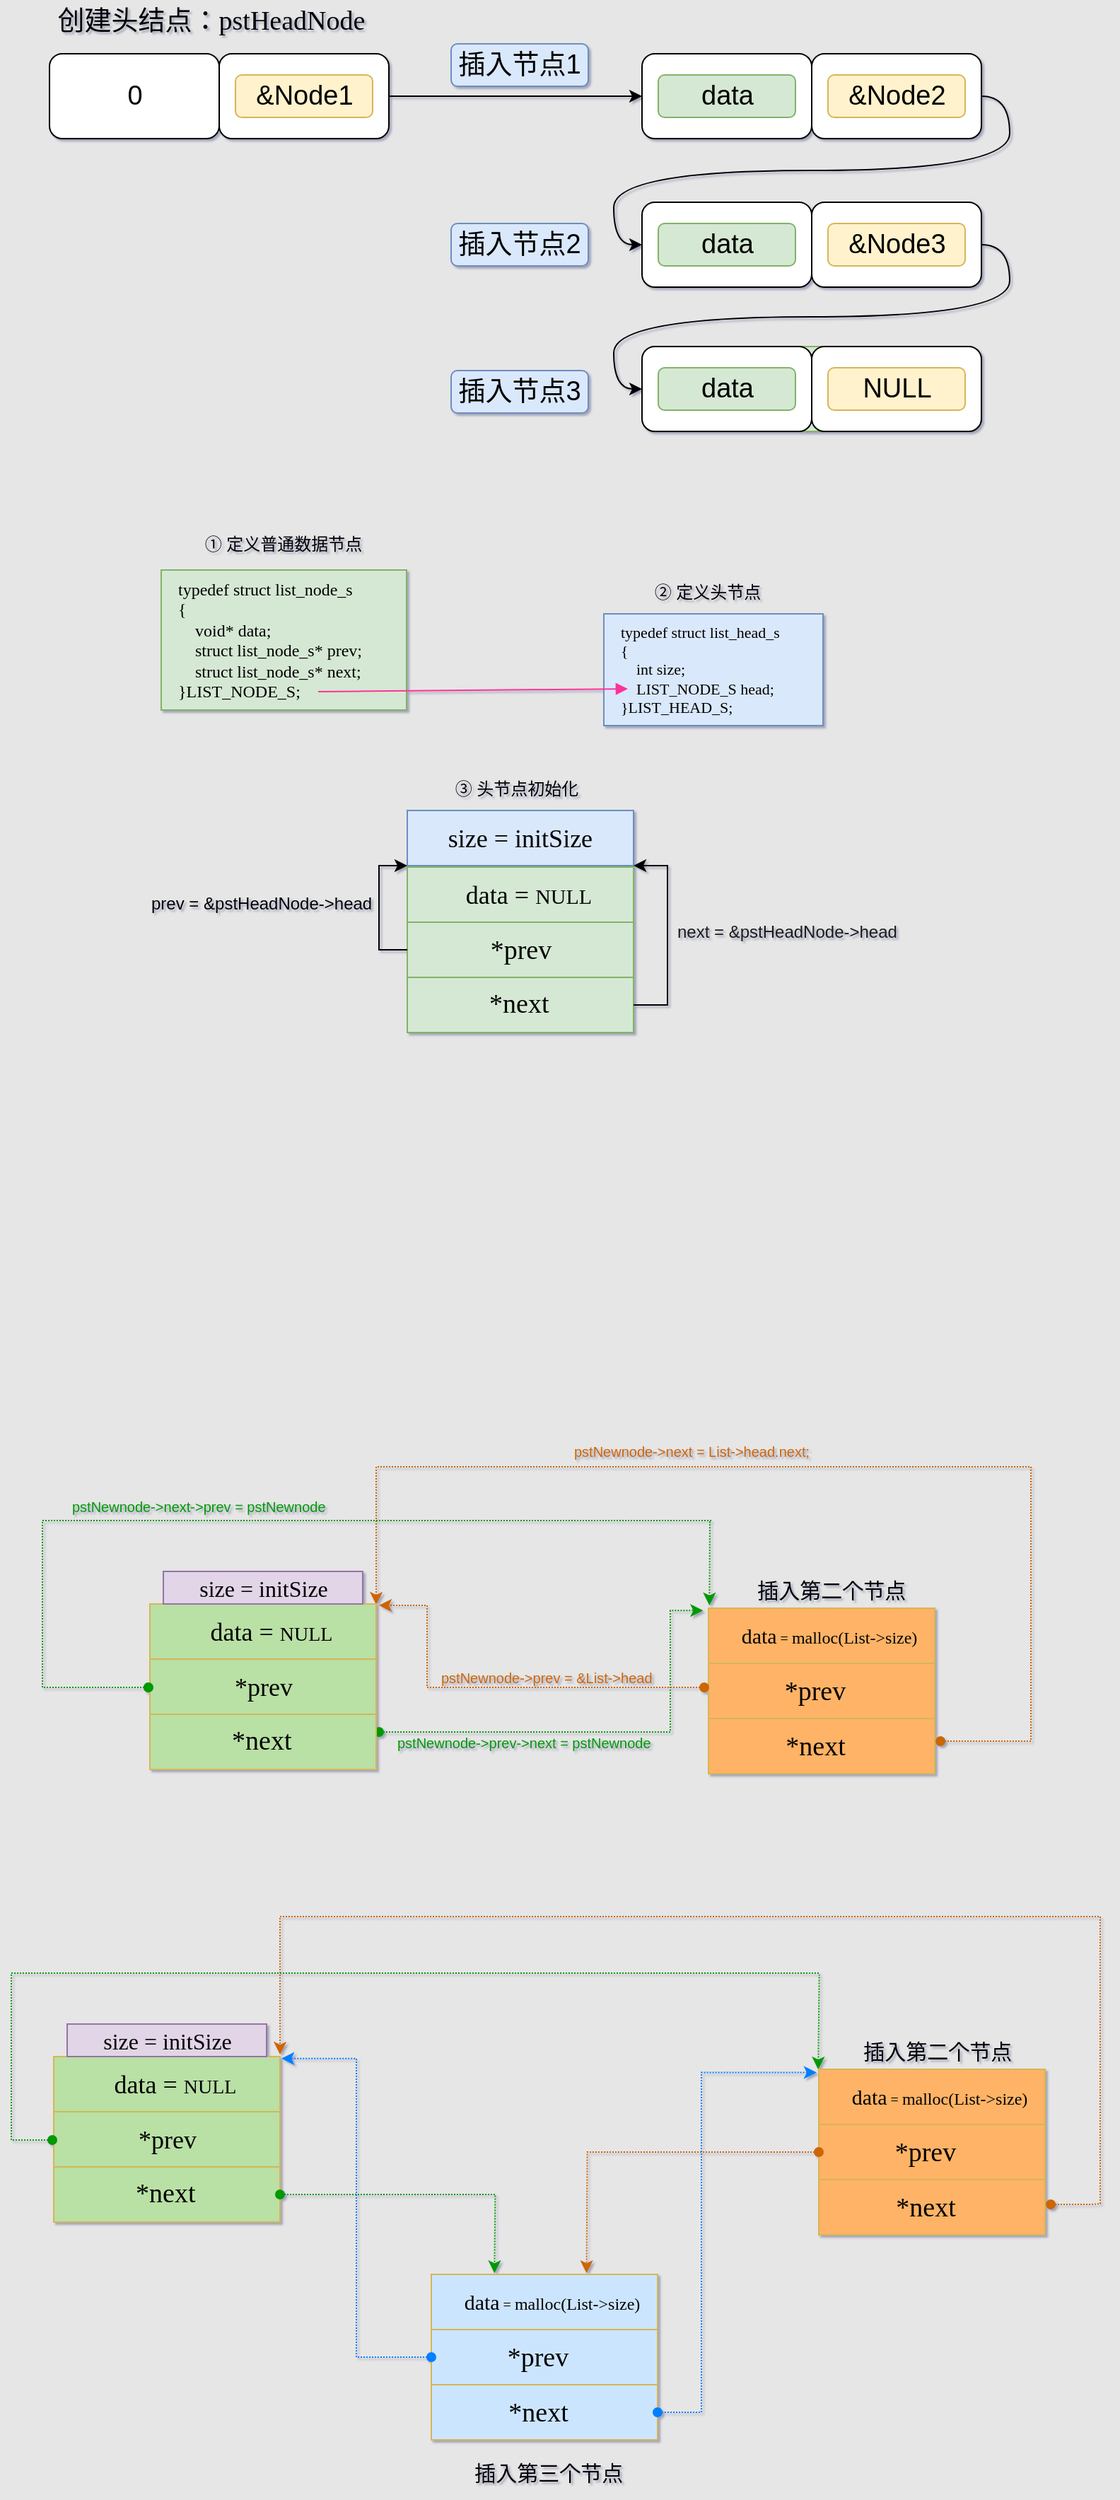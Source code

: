 <mxfile version="24.7.5">
  <diagram name="第 1 页" id="uwSZPSODKagioORC5G32">
    <mxGraphModel dx="724" dy="438" grid="0" gridSize="1" guides="1" tooltips="1" connect="1" arrows="1" fold="1" page="1" pageScale="1" pageWidth="827" pageHeight="1169" background="#E6E6E6" math="0" shadow="1">
      <root>
        <mxCell id="0" />
        <mxCell id="1" parent="0" />
        <mxCell id="zVIFHAsm6ngh8LSCfqM9-16" value="" style="group;rounded=1;" parent="1" vertex="1" connectable="0">
          <mxGeometry x="15" y="217" width="295" height="98" as="geometry" />
        </mxCell>
        <mxCell id="zVIFHAsm6ngh8LSCfqM9-7" value="" style="group;rounded=1;" parent="zVIFHAsm6ngh8LSCfqM9-16" vertex="1" connectable="0">
          <mxGeometry x="33" y="38" width="240" height="60" as="geometry" />
        </mxCell>
        <mxCell id="zVIFHAsm6ngh8LSCfqM9-5" value="" style="rounded=1;whiteSpace=wrap;html=1;" parent="zVIFHAsm6ngh8LSCfqM9-7" vertex="1">
          <mxGeometry width="120" height="60" as="geometry" />
        </mxCell>
        <mxCell id="zVIFHAsm6ngh8LSCfqM9-6" value="" style="rounded=1;whiteSpace=wrap;html=1;" parent="zVIFHAsm6ngh8LSCfqM9-7" vertex="1">
          <mxGeometry x="120" width="120" height="60" as="geometry" />
        </mxCell>
        <mxCell id="zVIFHAsm6ngh8LSCfqM9-4" value="&lt;font style=&quot;font-size: 19px;&quot;&gt;0&lt;/font&gt;" style="text;html=1;align=center;verticalAlign=middle;whiteSpace=wrap;rounded=1;" parent="zVIFHAsm6ngh8LSCfqM9-7" vertex="1">
          <mxGeometry x="11.5" y="15" width="97" height="30" as="geometry" />
        </mxCell>
        <mxCell id="zVIFHAsm6ngh8LSCfqM9-8" value="&lt;span style=&quot;font-size: 19px;&quot;&gt;&amp;amp;Node1&lt;/span&gt;" style="text;html=1;align=center;verticalAlign=middle;whiteSpace=wrap;rounded=1;fillColor=#fff2cc;strokeColor=#d6b656;" parent="zVIFHAsm6ngh8LSCfqM9-7" vertex="1">
          <mxGeometry x="131.5" y="15" width="97" height="30" as="geometry" />
        </mxCell>
        <mxCell id="zVIFHAsm6ngh8LSCfqM9-15" value="&lt;span style=&quot;font-size: 19px;&quot;&gt;&lt;font face=&quot;Times New Roman&quot;&gt;创建头结点：pstHeadNode&lt;/font&gt;&lt;/span&gt;" style="text;html=1;align=center;verticalAlign=middle;whiteSpace=wrap;rounded=1;" parent="zVIFHAsm6ngh8LSCfqM9-16" vertex="1">
          <mxGeometry width="295" height="30" as="geometry" />
        </mxCell>
        <mxCell id="zVIFHAsm6ngh8LSCfqM9-17" value="" style="group;rounded=1;" parent="1" vertex="1" connectable="0">
          <mxGeometry x="467" y="255" width="240" height="60" as="geometry" />
        </mxCell>
        <mxCell id="zVIFHAsm6ngh8LSCfqM9-18" value="" style="rounded=1;whiteSpace=wrap;html=1;" parent="zVIFHAsm6ngh8LSCfqM9-17" vertex="1">
          <mxGeometry width="120" height="60" as="geometry" />
        </mxCell>
        <mxCell id="zVIFHAsm6ngh8LSCfqM9-19" value="" style="rounded=1;whiteSpace=wrap;html=1;" parent="zVIFHAsm6ngh8LSCfqM9-17" vertex="1">
          <mxGeometry x="120" width="120" height="60" as="geometry" />
        </mxCell>
        <mxCell id="zVIFHAsm6ngh8LSCfqM9-20" value="&lt;span style=&quot;font-size: 19px;&quot;&gt;data&lt;/span&gt;" style="text;html=1;align=center;verticalAlign=middle;whiteSpace=wrap;rounded=1;fillColor=#d5e8d4;strokeColor=#82b366;" parent="zVIFHAsm6ngh8LSCfqM9-17" vertex="1">
          <mxGeometry x="11.5" y="15" width="97" height="30" as="geometry" />
        </mxCell>
        <mxCell id="zVIFHAsm6ngh8LSCfqM9-21" value="&lt;span style=&quot;font-size: 19px;&quot;&gt;&amp;amp;Node2&lt;/span&gt;" style="text;html=1;align=center;verticalAlign=middle;whiteSpace=wrap;rounded=1;fillColor=#fff2cc;strokeColor=#d6b656;" parent="zVIFHAsm6ngh8LSCfqM9-17" vertex="1">
          <mxGeometry x="131.5" y="15" width="97" height="30" as="geometry" />
        </mxCell>
        <mxCell id="zVIFHAsm6ngh8LSCfqM9-28" value="&lt;span style=&quot;font-size: 19px;&quot;&gt;插入节点1&lt;/span&gt;" style="text;html=1;align=center;verticalAlign=middle;whiteSpace=wrap;rounded=1;fillColor=#dae8fc;strokeColor=#6c8ebf;" parent="1" vertex="1">
          <mxGeometry x="332" y="248" width="97" height="30" as="geometry" />
        </mxCell>
        <mxCell id="zVIFHAsm6ngh8LSCfqM9-36" value="" style="group;rounded=1;" parent="1" vertex="1" connectable="0">
          <mxGeometry x="467" y="342" width="243" height="96" as="geometry" />
        </mxCell>
        <mxCell id="zVIFHAsm6ngh8LSCfqM9-29" value="" style="group;rounded=1;" parent="zVIFHAsm6ngh8LSCfqM9-36" vertex="1" connectable="0">
          <mxGeometry y="18" width="240" height="60" as="geometry" />
        </mxCell>
        <mxCell id="zVIFHAsm6ngh8LSCfqM9-30" value="" style="rounded=1;whiteSpace=wrap;html=1;" parent="zVIFHAsm6ngh8LSCfqM9-29" vertex="1">
          <mxGeometry width="120" height="60" as="geometry" />
        </mxCell>
        <mxCell id="zVIFHAsm6ngh8LSCfqM9-31" value="" style="rounded=1;whiteSpace=wrap;html=1;" parent="zVIFHAsm6ngh8LSCfqM9-29" vertex="1">
          <mxGeometry x="120" width="120" height="60" as="geometry" />
        </mxCell>
        <mxCell id="zVIFHAsm6ngh8LSCfqM9-32" value="&lt;span style=&quot;font-size: 19px;&quot;&gt;data&lt;/span&gt;" style="text;html=1;align=center;verticalAlign=middle;whiteSpace=wrap;rounded=1;fillColor=#d5e8d4;strokeColor=#82b366;" parent="zVIFHAsm6ngh8LSCfqM9-29" vertex="1">
          <mxGeometry x="11.5" y="15" width="97" height="30" as="geometry" />
        </mxCell>
        <mxCell id="zVIFHAsm6ngh8LSCfqM9-33" value="&lt;span style=&quot;font-size: 19px;&quot;&gt;&amp;amp;Node3&lt;/span&gt;" style="text;html=1;align=center;verticalAlign=middle;whiteSpace=wrap;rounded=1;fillColor=#fff2cc;strokeColor=#d6b656;" parent="zVIFHAsm6ngh8LSCfqM9-29" vertex="1">
          <mxGeometry x="131.5" y="15" width="97" height="30" as="geometry" />
        </mxCell>
        <mxCell id="zVIFHAsm6ngh8LSCfqM9-44" style="edgeStyle=orthogonalEdgeStyle;rounded=1;orthogonalLoop=1;jettySize=auto;html=1;exitX=1;exitY=0.5;exitDx=0;exitDy=0;entryX=0;entryY=0.5;entryDx=0;entryDy=0;curved=1;" parent="1" source="zVIFHAsm6ngh8LSCfqM9-31" target="zVIFHAsm6ngh8LSCfqM9-39" edge="1">
          <mxGeometry relative="1" as="geometry" />
        </mxCell>
        <mxCell id="zVIFHAsm6ngh8LSCfqM9-45" style="edgeStyle=orthogonalEdgeStyle;rounded=1;orthogonalLoop=1;jettySize=auto;html=1;exitX=1;exitY=0.5;exitDx=0;exitDy=0;entryX=0;entryY=0.5;entryDx=0;entryDy=0;" parent="1" source="zVIFHAsm6ngh8LSCfqM9-6" target="zVIFHAsm6ngh8LSCfqM9-18" edge="1">
          <mxGeometry relative="1" as="geometry" />
        </mxCell>
        <mxCell id="zVIFHAsm6ngh8LSCfqM9-34" value="&lt;span style=&quot;font-size: 19px;&quot;&gt;插入节点2&lt;/span&gt;" style="text;html=1;align=center;verticalAlign=middle;whiteSpace=wrap;rounded=1;fillColor=#dae8fc;strokeColor=#6c8ebf;" parent="1" vertex="1">
          <mxGeometry x="332" y="375" width="97" height="30" as="geometry" />
        </mxCell>
        <mxCell id="zVIFHAsm6ngh8LSCfqM9-43" value="&lt;span style=&quot;font-size: 19px;&quot;&gt;插入节点3&lt;/span&gt;" style="text;html=1;align=center;verticalAlign=middle;whiteSpace=wrap;rounded=1;fillColor=#dae8fc;strokeColor=#6c8ebf;" parent="1" vertex="1">
          <mxGeometry x="332" y="479" width="97" height="30" as="geometry" />
        </mxCell>
        <mxCell id="zVIFHAsm6ngh8LSCfqM9-46" style="edgeStyle=orthogonalEdgeStyle;rounded=1;orthogonalLoop=1;jettySize=auto;html=1;exitX=1;exitY=0.5;exitDx=0;exitDy=0;entryX=0;entryY=0.5;entryDx=0;entryDy=0;curved=1;" parent="1" source="zVIFHAsm6ngh8LSCfqM9-19" target="zVIFHAsm6ngh8LSCfqM9-30" edge="1">
          <mxGeometry relative="1" as="geometry" />
        </mxCell>
        <mxCell id="zVIFHAsm6ngh8LSCfqM9-38" value="" style="group;fillColor=#d5e8d4;strokeColor=#82b366;rounded=1;" parent="1" vertex="1" connectable="0">
          <mxGeometry x="467" y="462" width="240" height="60" as="geometry" />
        </mxCell>
        <mxCell id="zVIFHAsm6ngh8LSCfqM9-39" value="" style="rounded=1;whiteSpace=wrap;html=1;" parent="zVIFHAsm6ngh8LSCfqM9-38" vertex="1">
          <mxGeometry width="120" height="60" as="geometry" />
        </mxCell>
        <mxCell id="zVIFHAsm6ngh8LSCfqM9-40" value="" style="rounded=1;whiteSpace=wrap;html=1;" parent="zVIFHAsm6ngh8LSCfqM9-38" vertex="1">
          <mxGeometry x="120" width="120" height="60" as="geometry" />
        </mxCell>
        <mxCell id="zVIFHAsm6ngh8LSCfqM9-41" value="&lt;span style=&quot;font-size: 19px;&quot;&gt;data&lt;/span&gt;" style="text;html=1;align=center;verticalAlign=middle;whiteSpace=wrap;rounded=1;fillColor=#d5e8d4;strokeColor=#82b366;" parent="zVIFHAsm6ngh8LSCfqM9-38" vertex="1">
          <mxGeometry x="11.5" y="15" width="97" height="30" as="geometry" />
        </mxCell>
        <mxCell id="zVIFHAsm6ngh8LSCfqM9-42" value="&lt;span style=&quot;font-size: 19px;&quot;&gt;NULL&lt;/span&gt;" style="text;html=1;align=center;verticalAlign=middle;whiteSpace=wrap;rounded=1;fillColor=#fff2cc;strokeColor=#d6b656;" parent="zVIFHAsm6ngh8LSCfqM9-38" vertex="1">
          <mxGeometry x="131.5" y="15" width="97" height="30" as="geometry" />
        </mxCell>
        <mxCell id="zVIFHAsm6ngh8LSCfqM9-66" value="" style="group;fontFamily=Times New Roman;" parent="1" vertex="1" connectable="0">
          <mxGeometry x="301" y="790" width="160" height="157" as="geometry" />
        </mxCell>
        <mxCell id="zVIFHAsm6ngh8LSCfqM9-54" value="" style="group;labelBackgroundColor=default;fillColor=#d5e8d4;strokeColor=#82b366;fontSize=9;" parent="zVIFHAsm6ngh8LSCfqM9-66" vertex="1" connectable="0">
          <mxGeometry y="40" width="160" height="117" as="geometry" />
        </mxCell>
        <mxCell id="zVIFHAsm6ngh8LSCfqM9-47" value="" style="rounded=0;whiteSpace=wrap;html=1;labelBackgroundColor=default;fillColor=#d5e8d4;strokeColor=#82b366;" parent="zVIFHAsm6ngh8LSCfqM9-54" vertex="1">
          <mxGeometry y="39" width="160" height="39" as="geometry" />
        </mxCell>
        <mxCell id="zVIFHAsm6ngh8LSCfqM9-49" value="" style="rounded=0;whiteSpace=wrap;html=1;labelBackgroundColor=default;fillColor=#d5e8d4;strokeColor=#82b366;" parent="zVIFHAsm6ngh8LSCfqM9-54" vertex="1">
          <mxGeometry y="78" width="160" height="39" as="geometry" />
        </mxCell>
        <mxCell id="zVIFHAsm6ngh8LSCfqM9-53" value="&lt;font face=&quot;Times New Roman&quot; style=&quot;font-size: 18px;&quot;&gt;data = &lt;/font&gt;&lt;font face=&quot;Times New Roman&quot; style=&quot;font-size: 15px;&quot;&gt;NULL&lt;/font&gt;" style="text;html=1;align=center;verticalAlign=middle;whiteSpace=wrap;rounded=0;strokeWidth=7;fontSize=18;labelBackgroundColor=none;" parent="zVIFHAsm6ngh8LSCfqM9-54" vertex="1">
          <mxGeometry x="28" y="4.5" width="115.67" height="30" as="geometry" />
        </mxCell>
        <mxCell id="zVIFHAsm6ngh8LSCfqM9-55" value="&lt;font style=&quot;font-size: 18px;&quot;&gt;size = initSize&lt;/font&gt;" style="rounded=0;whiteSpace=wrap;html=1;fillColor=#dae8fc;strokeColor=#6c8ebf;fontFamily=Times New Roman;" parent="zVIFHAsm6ngh8LSCfqM9-66" vertex="1">
          <mxGeometry width="160" height="39" as="geometry" />
        </mxCell>
        <mxCell id="zVIFHAsm6ngh8LSCfqM9-67" style="edgeStyle=orthogonalEdgeStyle;rounded=0;orthogonalLoop=1;jettySize=auto;html=1;exitX=0;exitY=0.5;exitDx=0;exitDy=0;entryX=0;entryY=1;entryDx=0;entryDy=0;" parent="zVIFHAsm6ngh8LSCfqM9-66" source="zVIFHAsm6ngh8LSCfqM9-47" target="zVIFHAsm6ngh8LSCfqM9-55" edge="1">
          <mxGeometry relative="1" as="geometry">
            <mxPoint x="64" y="-5" as="targetPoint" />
            <Array as="points">
              <mxPoint x="-20" y="99" />
              <mxPoint x="-20" y="39" />
            </Array>
          </mxGeometry>
        </mxCell>
        <mxCell id="zVIFHAsm6ngh8LSCfqM9-68" style="edgeStyle=orthogonalEdgeStyle;rounded=0;orthogonalLoop=1;jettySize=auto;html=1;exitX=1;exitY=0.5;exitDx=0;exitDy=0;entryX=1;entryY=1;entryDx=0;entryDy=0;" parent="zVIFHAsm6ngh8LSCfqM9-66" source="zVIFHAsm6ngh8LSCfqM9-49" target="zVIFHAsm6ngh8LSCfqM9-55" edge="1">
          <mxGeometry relative="1" as="geometry">
            <mxPoint x="96" as="targetPoint" />
            <Array as="points">
              <mxPoint x="184" y="138" />
              <mxPoint x="184" y="39" />
            </Array>
          </mxGeometry>
        </mxCell>
        <mxCell id="zVIFHAsm6ngh8LSCfqM9-50" value="&lt;font style=&quot;font-size: 19px;&quot;&gt;*prev&lt;/font&gt;" style="text;html=1;align=center;verticalAlign=middle;whiteSpace=wrap;rounded=0;strokeWidth=7;fontSize=19;labelBackgroundColor=none;fontFamily=Times New Roman;" parent="zVIFHAsm6ngh8LSCfqM9-66" vertex="1">
          <mxGeometry x="17.5" y="83.5" width="125" height="30" as="geometry" />
        </mxCell>
        <mxCell id="zVIFHAsm6ngh8LSCfqM9-69" value="&lt;font style=&quot;font-size: 19px;&quot;&gt;*next&amp;nbsp;&lt;/font&gt;" style="text;html=1;align=center;verticalAlign=middle;whiteSpace=wrap;rounded=0;strokeWidth=7;fontSize=19;labelBackgroundColor=none;fontFamily=Times New Roman;" parent="zVIFHAsm6ngh8LSCfqM9-66" vertex="1">
          <mxGeometry x="18.5" y="122" width="125" height="30" as="geometry" />
        </mxCell>
        <mxCell id="zVIFHAsm6ngh8LSCfqM9-71" value="next = &amp;pstHeadNode-&gt;head" style="text;whiteSpace=wrap;fontColor=#1A1A1A;rotation=0;" parent="1" vertex="1">
          <mxGeometry x="490" y="862" width="182" height="27" as="geometry" />
        </mxCell>
        <mxCell id="zVIFHAsm6ngh8LSCfqM9-72" value="prev = &amp;pstHeadNode-&gt;head" style="text;whiteSpace=wrap;rotation=0;" parent="1" vertex="1">
          <mxGeometry x="118" y="842" width="179" height="27" as="geometry" />
        </mxCell>
        <mxCell id="zVIFHAsm6ngh8LSCfqM9-78" value="typedef struct list_head_s&#xa;{&#xa;    int size;&#xa;    LIST_NODE_S head;&#xa;}LIST_HEAD_S;" style="text;whiteSpace=wrap;fillColor=#dae8fc;strokeColor=#6c8ebf;spacingLeft=10;fontSize=11;fontFamily=Georgia;fontColor=#000000;" parent="1" vertex="1">
          <mxGeometry x="440" y="651" width="155" height="79" as="geometry" />
        </mxCell>
        <mxCell id="zVIFHAsm6ngh8LSCfqM9-80" value="typedef struct list_node_s&#xa;{&#xa;    void* data;&#xa;    struct list_node_s* prev;&#xa;    struct list_node_s* next;&#xa;}LIST_NODE_S;" style="text;whiteSpace=wrap;spacingLeft=10;fillColor=#d5e8d4;strokeColor=#82b366;fontFamily=Georgia;" parent="1" vertex="1">
          <mxGeometry x="127" y="620" width="173.5" height="99" as="geometry" />
        </mxCell>
        <mxCell id="zVIFHAsm6ngh8LSCfqM9-81" value="" style="endArrow=none;html=1;rounded=0;fontColor=#FF3399;strokeColor=#FF3399;startArrow=block;startFill=1;endFill=0;entryX=0.957;entryY=0.677;entryDx=0;entryDy=0;entryPerimeter=0;" parent="1" edge="1">
          <mxGeometry width="50" height="50" relative="1" as="geometry">
            <mxPoint x="456.96" y="704" as="sourcePoint" />
            <mxPoint x="237.999" y="706.023" as="targetPoint" />
          </mxGeometry>
        </mxCell>
        <mxCell id="zVIFHAsm6ngh8LSCfqM9-93" value="" style="group;fontFamily=Times New Roman;" parent="1" vertex="1" connectable="0">
          <mxGeometry x="323" y="1205" width="248.997" height="157" as="geometry" />
        </mxCell>
        <mxCell id="zVIFHAsm6ngh8LSCfqM9-120" style="edgeStyle=elbowEdgeStyle;rounded=0;orthogonalLoop=1;jettySize=auto;html=1;exitX=1;exitY=0.5;exitDx=0;exitDy=0;strokeColor=#009900;startArrow=oval;startFill=1;dashed=1;dashPattern=1 1;entryX=0.093;entryY=1.006;entryDx=0;entryDy=0;entryPerimeter=0;" parent="zVIFHAsm6ngh8LSCfqM9-93" target="zVIFHAsm6ngh8LSCfqM9-92" edge="1">
          <mxGeometry relative="1" as="geometry">
            <mxPoint x="-42" y="236.5" as="sourcePoint" />
            <mxPoint x="59" y="145" as="targetPoint" />
            <Array as="points">
              <mxPoint x="164" y="194" />
            </Array>
          </mxGeometry>
        </mxCell>
        <mxCell id="zVIFHAsm6ngh8LSCfqM9-123" value="" style="endArrow=none;html=1;rounded=0;strokeColor=#009900;startArrow=classic;startFill=1;dashed=1;dashPattern=1 1;" parent="zVIFHAsm6ngh8LSCfqM9-93" edge="1">
          <mxGeometry width="50" height="50" relative="1" as="geometry">
            <mxPoint x="191.66" y="147" as="sourcePoint" />
            <mxPoint x="192" y="87" as="targetPoint" />
          </mxGeometry>
        </mxCell>
        <mxCell id="zVIFHAsm6ngh8LSCfqM9-143" style="edgeStyle=orthogonalEdgeStyle;rounded=0;orthogonalLoop=1;jettySize=auto;html=1;strokeColor=#CC6600;startArrow=oval;startFill=1;strokeWidth=1;dashed=1;dashPattern=1 1;" parent="zVIFHAsm6ngh8LSCfqM9-93" edge="1">
          <mxGeometry relative="1" as="geometry">
            <mxPoint x="-43.962" y="146.547" as="targetPoint" />
            <mxPoint x="355" y="243" as="sourcePoint" />
            <Array as="points">
              <mxPoint x="419" y="243" />
              <mxPoint x="419" y="49" />
              <mxPoint x="-44" y="49" />
            </Array>
          </mxGeometry>
        </mxCell>
        <UserObject label="pstNewnode-&gt;next = List-&gt;head.next;" link="pstNewnode-&gt;next = List-&gt;head.next;" id="zVIFHAsm6ngh8LSCfqM9-149">
          <mxCell style="text;whiteSpace=wrap;fontColor=#CC6600;fontSize=10;" parent="zVIFHAsm6ngh8LSCfqM9-93" vertex="1">
            <mxGeometry x="93.997" y="26.0" width="219" height="27" as="geometry" />
          </mxCell>
        </UserObject>
        <mxCell id="zVIFHAsm6ngh8LSCfqM9-112" value="" style="group;labelBackgroundColor=default;fillColor=#FFB366;strokeColor=#d6b656;fontSize=9;" parent="1" vertex="1" connectable="0">
          <mxGeometry x="514" y="1354" width="160" height="117" as="geometry" />
        </mxCell>
        <mxCell id="zVIFHAsm6ngh8LSCfqM9-113" value="" style="rounded=0;whiteSpace=wrap;html=1;labelBackgroundColor=default;fillColor=#FFB366;strokeColor=#d6b656;" parent="zVIFHAsm6ngh8LSCfqM9-112" vertex="1">
          <mxGeometry y="39" width="160" height="39" as="geometry" />
        </mxCell>
        <mxCell id="zVIFHAsm6ngh8LSCfqM9-115" value="" style="rounded=0;whiteSpace=wrap;html=1;labelBackgroundColor=default;fillColor=#FFB366;strokeColor=#d6b656;" parent="zVIFHAsm6ngh8LSCfqM9-112" vertex="1">
          <mxGeometry y="78" width="160" height="39" as="geometry" />
        </mxCell>
        <mxCell id="zVIFHAsm6ngh8LSCfqM9-97" value="&lt;font face=&quot;Times New Roman&quot;&gt;&lt;font style=&quot;font-size: 15px;&quot;&gt;data&lt;/font&gt;&lt;font style=&quot;font-size: 10px;&quot;&gt; =&amp;nbsp;&lt;/font&gt;&lt;font style=&quot;font-size: 12px;&quot;&gt;malloc(List-&amp;gt;size)&lt;/font&gt;&lt;/font&gt;" style="text;html=1;align=center;verticalAlign=middle;whiteSpace=wrap;rounded=0;strokeWidth=7;fontSize=10;labelBackgroundColor=none;fontStyle=0" parent="zVIFHAsm6ngh8LSCfqM9-112" vertex="1">
          <mxGeometry x="17" y="5" width="136.67" height="27.5" as="geometry" />
        </mxCell>
        <mxCell id="zVIFHAsm6ngh8LSCfqM9-117" value="&lt;font style=&quot;font-size: 19px;&quot;&gt;*prev&lt;/font&gt;" style="text;html=1;align=center;verticalAlign=middle;whiteSpace=wrap;rounded=0;strokeWidth=7;fontSize=19;labelBackgroundColor=none;fontFamily=Times New Roman;" parent="zVIFHAsm6ngh8LSCfqM9-112" vertex="1">
          <mxGeometry x="13" y="43.5" width="125" height="30" as="geometry" />
        </mxCell>
        <mxCell id="zVIFHAsm6ngh8LSCfqM9-118" value="&lt;font style=&quot;font-size: 19px;&quot;&gt;*next &lt;/font&gt;&lt;font style=&quot;font-size: 19px;&quot;&gt;&amp;nbsp;&lt;/font&gt;" style="text;html=1;align=center;verticalAlign=middle;whiteSpace=wrap;rounded=0;strokeWidth=7;fontSize=19;labelBackgroundColor=none;fontFamily=Times New Roman;" parent="zVIFHAsm6ngh8LSCfqM9-112" vertex="1">
          <mxGeometry x="17.5" y="82.5" width="125" height="30" as="geometry" />
        </mxCell>
        <mxCell id="zVIFHAsm6ngh8LSCfqM9-144" style="edgeStyle=elbowEdgeStyle;rounded=0;orthogonalLoop=1;jettySize=auto;html=1;strokeColor=#CC6600;startArrow=oval;startFill=1;dashed=1;dashPattern=1 1;" parent="1" edge="1">
          <mxGeometry relative="1" as="geometry">
            <mxPoint x="281" y="1352" as="targetPoint" />
            <Array as="points">
              <mxPoint x="315" y="1386" />
            </Array>
            <mxPoint x="511" y="1410" as="sourcePoint" />
          </mxGeometry>
        </mxCell>
        <mxCell id="zVIFHAsm6ngh8LSCfqM9-145" style="rounded=0;orthogonalLoop=1;jettySize=auto;html=1;exitX=0;exitY=0.5;exitDx=0;exitDy=0;strokeColor=#009900;edgeStyle=elbowEdgeStyle;endArrow=none;endFill=0;startArrow=oval;startFill=1;dashed=1;dashPattern=1 1;" parent="1" edge="1">
          <mxGeometry relative="1" as="geometry">
            <mxPoint x="118" y="1410" as="sourcePoint" />
            <mxPoint x="515" y="1292" as="targetPoint" />
            <Array as="points">
              <mxPoint x="43" y="1345" />
            </Array>
          </mxGeometry>
        </mxCell>
        <mxCell id="zVIFHAsm6ngh8LSCfqM9-83" value="" style="group;labelBackgroundColor=default;fillColor=#B9E0A5;strokeColor=#d6b656;fontSize=9;" parent="1" vertex="1" connectable="0">
          <mxGeometry x="119" y="1351" width="160" height="117" as="geometry" />
        </mxCell>
        <mxCell id="zVIFHAsm6ngh8LSCfqM9-84" value="" style="rounded=0;whiteSpace=wrap;html=1;labelBackgroundColor=default;fillColor=#B9E0A5;strokeColor=#d6b656;" parent="zVIFHAsm6ngh8LSCfqM9-83" vertex="1">
          <mxGeometry y="39" width="160" height="39" as="geometry" />
        </mxCell>
        <mxCell id="zVIFHAsm6ngh8LSCfqM9-85" value="" style="rounded=0;whiteSpace=wrap;html=1;labelBackgroundColor=default;fillColor=#B9E0A5;strokeColor=#d6b656;" parent="zVIFHAsm6ngh8LSCfqM9-83" vertex="1">
          <mxGeometry y="78" width="160" height="39" as="geometry" />
        </mxCell>
        <mxCell id="zVIFHAsm6ngh8LSCfqM9-86" value="&lt;font face=&quot;Times New Roman&quot; style=&quot;font-size: 18px;&quot;&gt;data = &lt;/font&gt;&lt;font face=&quot;Times New Roman&quot; style=&quot;font-size: 14px;&quot;&gt;NULL&lt;/font&gt;" style="text;html=1;align=center;verticalAlign=middle;whiteSpace=wrap;rounded=0;strokeWidth=7;fontSize=18;labelBackgroundColor=none;" parent="zVIFHAsm6ngh8LSCfqM9-83" vertex="1">
          <mxGeometry x="28" y="4.5" width="115.67" height="30" as="geometry" />
        </mxCell>
        <mxCell id="zVIFHAsm6ngh8LSCfqM9-90" value="&lt;font style=&quot;font-size: 18px;&quot;&gt;*prev&lt;/font&gt;" style="text;html=1;align=center;verticalAlign=middle;whiteSpace=wrap;rounded=0;strokeWidth=7;fontSize=19;labelBackgroundColor=none;fontFamily=Times New Roman;" parent="1" vertex="1">
          <mxGeometry x="136.5" y="1394.5" width="125" height="30" as="geometry" />
        </mxCell>
        <mxCell id="zVIFHAsm6ngh8LSCfqM9-91" value="&lt;font style=&quot;font-size: 19px;&quot;&gt;*next&amp;nbsp;&lt;/font&gt;" style="text;html=1;align=center;verticalAlign=middle;whiteSpace=wrap;rounded=0;strokeWidth=7;fontSize=19;labelBackgroundColor=none;fontFamily=Times New Roman;" parent="1" vertex="1">
          <mxGeometry x="137.5" y="1433" width="125" height="30" as="geometry" />
        </mxCell>
        <mxCell id="zVIFHAsm6ngh8LSCfqM9-147" value="&lt;font style=&quot;font-size: 16px;&quot;&gt;size = initSize&lt;/font&gt;" style="rounded=0;whiteSpace=wrap;html=1;fillColor=#e1d5e7;strokeColor=#9673a6;fontFamily=Times New Roman;" parent="1" vertex="1">
          <mxGeometry x="128.5" y="1328" width="141" height="23" as="geometry" />
        </mxCell>
        <mxCell id="zVIFHAsm6ngh8LSCfqM9-150" value="pstNewnode-&gt;next-&gt;prev = pstNewnode" style="text;whiteSpace=wrap;fontSize=10;fontColor=#009900;" parent="1" vertex="1">
          <mxGeometry x="62.0" y="1270.005" width="234" height="27" as="geometry" />
        </mxCell>
        <mxCell id="zVIFHAsm6ngh8LSCfqM9-92" value="&lt;font style=&quot;font-size: 15px;&quot;&gt;&lt;font style=&quot;font-size: 15px;&quot; face=&quot;Times New Roman&quot;&gt;插入第二个节点&amp;nbsp;&lt;/font&gt;&lt;/font&gt;" style="text;html=1;align=center;verticalAlign=middle;whiteSpace=wrap;rounded=1;" parent="1" vertex="1">
          <mxGeometry x="489" y="1325.5" width="228" height="30" as="geometry" />
        </mxCell>
        <mxCell id="zVIFHAsm6ngh8LSCfqM9-151" value="pstNewnode-&gt;prev = &amp;List-&gt;head" style="text;whiteSpace=wrap;fontSize=10;fontColor=#CC6600;" parent="1" vertex="1">
          <mxGeometry x="322.997" y="1391.002" width="198" height="27" as="geometry" />
        </mxCell>
        <mxCell id="zVIFHAsm6ngh8LSCfqM9-152" style="rounded=0;orthogonalLoop=1;jettySize=auto;html=1;exitX=0;exitY=0.5;exitDx=0;exitDy=0;strokeColor=#009900;edgeStyle=elbowEdgeStyle;endArrow=none;endFill=0;startArrow=oval;startFill=1;dashed=1;dashPattern=1 1;" parent="1" edge="1">
          <mxGeometry relative="1" as="geometry">
            <mxPoint x="118" y="1410" as="sourcePoint" />
            <mxPoint x="517" y="1292" as="targetPoint" />
            <Array as="points">
              <mxPoint x="43" y="1345" />
            </Array>
          </mxGeometry>
        </mxCell>
        <mxCell id="zVIFHAsm6ngh8LSCfqM9-155" value="pstNewnode-&gt;prev-&gt;next = pstNewnode" style="text;whiteSpace=wrap;fontSize=10;fontColor=#009900;" parent="1" vertex="1">
          <mxGeometry x="291.997" y="1437.002" width="234" height="27" as="geometry" />
        </mxCell>
        <mxCell id="zVIFHAsm6ngh8LSCfqM9-157" value="" style="endArrow=none;html=1;rounded=0;strokeColor=#009900;startArrow=classic;startFill=1;dashed=1;dashPattern=1 1;exitX=0.121;exitY=0.937;exitDx=0;exitDy=0;exitPerimeter=0;" parent="1" source="zVIFHAsm6ngh8LSCfqM9-176" edge="1">
          <mxGeometry width="50" height="50" relative="1" as="geometry">
            <mxPoint x="592" y="1673" as="sourcePoint" />
            <mxPoint x="592.34" y="1613" as="targetPoint" />
          </mxGeometry>
        </mxCell>
        <mxCell id="zVIFHAsm6ngh8LSCfqM9-158" style="edgeStyle=orthogonalEdgeStyle;rounded=0;orthogonalLoop=1;jettySize=auto;html=1;strokeColor=#CC6600;startArrow=oval;startFill=1;strokeWidth=1;dashed=1;dashPattern=1 1;exitX=1;exitY=0.5;exitDx=0;exitDy=0;" parent="1" edge="1">
          <mxGeometry relative="1" as="geometry">
            <mxPoint x="211.038" y="1669.547" as="targetPoint" />
            <mxPoint x="756.0" y="1775.5" as="sourcePoint" />
            <Array as="points">
              <mxPoint x="785" y="1776" />
              <mxPoint x="791" y="1775" />
              <mxPoint x="791" y="1572" />
              <mxPoint x="211" y="1572" />
            </Array>
          </mxGeometry>
        </mxCell>
        <mxCell id="zVIFHAsm6ngh8LSCfqM9-160" value="" style="group;labelBackgroundColor=default;fillColor=#FFB366;strokeColor=#d6b656;fontSize=9;" parent="1" vertex="1" connectable="0">
          <mxGeometry x="592" y="1680" width="160" height="117" as="geometry" />
        </mxCell>
        <mxCell id="zVIFHAsm6ngh8LSCfqM9-161" value="" style="rounded=0;whiteSpace=wrap;html=1;labelBackgroundColor=default;fillColor=#FFB366;strokeColor=#d6b656;" parent="zVIFHAsm6ngh8LSCfqM9-160" vertex="1">
          <mxGeometry y="39" width="160" height="39" as="geometry" />
        </mxCell>
        <mxCell id="zVIFHAsm6ngh8LSCfqM9-162" value="" style="rounded=0;whiteSpace=wrap;html=1;labelBackgroundColor=default;fillColor=#FFB366;strokeColor=#d6b656;" parent="zVIFHAsm6ngh8LSCfqM9-160" vertex="1">
          <mxGeometry y="78" width="160" height="39" as="geometry" />
        </mxCell>
        <mxCell id="zVIFHAsm6ngh8LSCfqM9-163" value="&lt;font face=&quot;Times New Roman&quot;&gt;&lt;font style=&quot;font-size: 15px;&quot;&gt;data&lt;/font&gt;&lt;font style=&quot;font-size: 10px;&quot;&gt; =&amp;nbsp;&lt;/font&gt;&lt;font style=&quot;font-size: 12px;&quot;&gt;malloc(List-&amp;gt;size)&lt;/font&gt;&lt;/font&gt;" style="text;html=1;align=center;verticalAlign=middle;whiteSpace=wrap;rounded=0;strokeWidth=7;fontSize=10;labelBackgroundColor=none;fontStyle=0" parent="zVIFHAsm6ngh8LSCfqM9-160" vertex="1">
          <mxGeometry x="17" y="5" width="136.67" height="27.5" as="geometry" />
        </mxCell>
        <mxCell id="zVIFHAsm6ngh8LSCfqM9-164" value="&lt;font style=&quot;font-size: 19px;&quot;&gt;*prev&lt;/font&gt;" style="text;html=1;align=center;verticalAlign=middle;whiteSpace=wrap;rounded=0;strokeWidth=7;fontSize=19;labelBackgroundColor=none;fontFamily=Times New Roman;" parent="zVIFHAsm6ngh8LSCfqM9-160" vertex="1">
          <mxGeometry x="13" y="43.5" width="125" height="30" as="geometry" />
        </mxCell>
        <mxCell id="zVIFHAsm6ngh8LSCfqM9-165" value="&lt;font style=&quot;font-size: 19px;&quot;&gt;*next &lt;/font&gt;&lt;font style=&quot;font-size: 19px;&quot;&gt;&amp;nbsp;&lt;/font&gt;" style="text;html=1;align=center;verticalAlign=middle;whiteSpace=wrap;rounded=0;strokeWidth=7;fontSize=19;labelBackgroundColor=none;fontFamily=Times New Roman;" parent="zVIFHAsm6ngh8LSCfqM9-160" vertex="1">
          <mxGeometry x="17.5" y="82.5" width="125" height="30" as="geometry" />
        </mxCell>
        <mxCell id="zVIFHAsm6ngh8LSCfqM9-192" style="edgeStyle=orthogonalEdgeStyle;rounded=0;orthogonalLoop=1;jettySize=auto;html=1;exitX=0;exitY=0.5;exitDx=0;exitDy=0;dashed=1;dashPattern=1 1;strokeColor=#CC6600;startArrow=oval;startFill=1;" parent="zVIFHAsm6ngh8LSCfqM9-160" source="zVIFHAsm6ngh8LSCfqM9-161" edge="1">
          <mxGeometry relative="1" as="geometry">
            <mxPoint x="-164.241" y="144.104" as="targetPoint" />
          </mxGeometry>
        </mxCell>
        <mxCell id="zVIFHAsm6ngh8LSCfqM9-168" value="" style="group;labelBackgroundColor=default;fillColor=#B9E0A5;strokeColor=#d6b656;fontSize=9;" parent="1" vertex="1" connectable="0">
          <mxGeometry x="51" y="1671" width="160" height="117" as="geometry" />
        </mxCell>
        <mxCell id="zVIFHAsm6ngh8LSCfqM9-169" value="" style="rounded=0;whiteSpace=wrap;html=1;labelBackgroundColor=default;fillColor=#B9E0A5;strokeColor=#d6b656;" parent="zVIFHAsm6ngh8LSCfqM9-168" vertex="1">
          <mxGeometry y="39" width="160" height="39" as="geometry" />
        </mxCell>
        <mxCell id="zVIFHAsm6ngh8LSCfqM9-170" value="" style="rounded=0;whiteSpace=wrap;html=1;labelBackgroundColor=default;fillColor=#B9E0A5;strokeColor=#d6b656;" parent="zVIFHAsm6ngh8LSCfqM9-168" vertex="1">
          <mxGeometry y="78" width="160" height="39" as="geometry" />
        </mxCell>
        <mxCell id="zVIFHAsm6ngh8LSCfqM9-171" value="&lt;font face=&quot;Times New Roman&quot; style=&quot;font-size: 18px;&quot;&gt;data = &lt;/font&gt;&lt;font face=&quot;Times New Roman&quot; style=&quot;font-size: 14px;&quot;&gt;NULL&lt;/font&gt;" style="text;html=1;align=center;verticalAlign=middle;whiteSpace=wrap;rounded=0;strokeWidth=7;fontSize=18;labelBackgroundColor=none;" parent="zVIFHAsm6ngh8LSCfqM9-168" vertex="1">
          <mxGeometry x="28" y="4.5" width="115.67" height="30" as="geometry" />
        </mxCell>
        <mxCell id="zVIFHAsm6ngh8LSCfqM9-191" style="edgeStyle=orthogonalEdgeStyle;rounded=0;orthogonalLoop=1;jettySize=auto;html=1;exitX=1;exitY=0.5;exitDx=0;exitDy=0;strokeColor=#009900;dashed=1;dashPattern=1 1;startArrow=oval;startFill=1;" parent="zVIFHAsm6ngh8LSCfqM9-168" source="zVIFHAsm6ngh8LSCfqM9-170" edge="1">
          <mxGeometry relative="1" as="geometry">
            <mxPoint x="311.655" y="153.104" as="targetPoint" />
          </mxGeometry>
        </mxCell>
        <mxCell id="zVIFHAsm6ngh8LSCfqM9-172" value="&lt;font style=&quot;font-size: 18px;&quot;&gt;*prev&lt;/font&gt;" style="text;html=1;align=center;verticalAlign=middle;whiteSpace=wrap;rounded=0;strokeWidth=7;fontSize=19;labelBackgroundColor=none;fontFamily=Times New Roman;" parent="1" vertex="1">
          <mxGeometry x="68.5" y="1714.5" width="125" height="30" as="geometry" />
        </mxCell>
        <mxCell id="zVIFHAsm6ngh8LSCfqM9-173" value="&lt;font style=&quot;font-size: 19px;&quot;&gt;*next&amp;nbsp;&lt;/font&gt;" style="text;html=1;align=center;verticalAlign=middle;whiteSpace=wrap;rounded=0;strokeWidth=7;fontSize=19;labelBackgroundColor=none;fontFamily=Times New Roman;" parent="1" vertex="1">
          <mxGeometry x="69.5" y="1753" width="125" height="30" as="geometry" />
        </mxCell>
        <mxCell id="zVIFHAsm6ngh8LSCfqM9-174" value="&lt;font style=&quot;font-size: 16px;&quot;&gt;size = initSize&lt;/font&gt;" style="rounded=0;whiteSpace=wrap;html=1;fillColor=#e1d5e7;strokeColor=#9673a6;fontFamily=Times New Roman;" parent="1" vertex="1">
          <mxGeometry x="60.5" y="1648" width="141" height="23" as="geometry" />
        </mxCell>
        <mxCell id="zVIFHAsm6ngh8LSCfqM9-176" value="&lt;font style=&quot;font-size: 15px;&quot;&gt;&lt;font style=&quot;font-size: 15px;&quot; face=&quot;Times New Roman&quot;&gt;插入第二个节点&amp;nbsp;&lt;/font&gt;&lt;/font&gt;" style="text;html=1;align=center;verticalAlign=middle;whiteSpace=wrap;rounded=1;" parent="1" vertex="1">
          <mxGeometry x="564" y="1652" width="228" height="30" as="geometry" />
        </mxCell>
        <mxCell id="zVIFHAsm6ngh8LSCfqM9-178" style="rounded=0;orthogonalLoop=1;jettySize=auto;html=1;exitX=0;exitY=0.5;exitDx=0;exitDy=0;strokeColor=#009900;edgeStyle=elbowEdgeStyle;endArrow=none;endFill=0;startArrow=oval;startFill=1;dashed=1;dashPattern=1 1;" parent="1" edge="1">
          <mxGeometry relative="1" as="geometry">
            <mxPoint x="50" y="1730" as="sourcePoint" />
            <mxPoint x="592" y="1612" as="targetPoint" />
            <Array as="points">
              <mxPoint x="21" y="1678" />
            </Array>
          </mxGeometry>
        </mxCell>
        <mxCell id="zVIFHAsm6ngh8LSCfqM9-180" value="" style="group;labelBackgroundColor=default;fillColor=#CCE5FF;strokeColor=#d6b656;fontSize=9;" parent="1" vertex="1" connectable="0">
          <mxGeometry x="318" y="1825" width="160" height="117" as="geometry" />
        </mxCell>
        <mxCell id="zVIFHAsm6ngh8LSCfqM9-181" value="" style="rounded=0;whiteSpace=wrap;html=1;labelBackgroundColor=default;fillColor=#CCE5FF;strokeColor=#d6b656;" parent="zVIFHAsm6ngh8LSCfqM9-180" vertex="1">
          <mxGeometry y="39" width="160" height="39" as="geometry" />
        </mxCell>
        <mxCell id="zVIFHAsm6ngh8LSCfqM9-182" value="" style="rounded=0;whiteSpace=wrap;html=1;labelBackgroundColor=default;fillColor=#CCE5FF;strokeColor=#d6b656;" parent="zVIFHAsm6ngh8LSCfqM9-180" vertex="1">
          <mxGeometry y="78" width="160" height="39" as="geometry" />
        </mxCell>
        <mxCell id="zVIFHAsm6ngh8LSCfqM9-183" value="&lt;font face=&quot;Times New Roman&quot;&gt;&lt;font style=&quot;font-size: 15px;&quot;&gt;data&lt;/font&gt;&lt;font style=&quot;font-size: 10px;&quot;&gt; =&amp;nbsp;&lt;/font&gt;&lt;font style=&quot;font-size: 12px;&quot;&gt;malloc(List-&amp;gt;size)&lt;/font&gt;&lt;/font&gt;" style="text;html=1;align=center;verticalAlign=middle;whiteSpace=wrap;rounded=0;strokeWidth=7;fontSize=10;labelBackgroundColor=none;fontStyle=0" parent="zVIFHAsm6ngh8LSCfqM9-180" vertex="1">
          <mxGeometry x="17" y="5" width="136.67" height="27.5" as="geometry" />
        </mxCell>
        <mxCell id="zVIFHAsm6ngh8LSCfqM9-184" value="&lt;font style=&quot;font-size: 19px;&quot;&gt;*prev&lt;/font&gt;" style="text;html=1;align=center;verticalAlign=middle;whiteSpace=wrap;rounded=0;strokeWidth=7;fontSize=19;labelBackgroundColor=none;fontFamily=Times New Roman;" parent="zVIFHAsm6ngh8LSCfqM9-180" vertex="1">
          <mxGeometry x="13" y="43.5" width="125" height="30" as="geometry" />
        </mxCell>
        <mxCell id="zVIFHAsm6ngh8LSCfqM9-185" value="&lt;font style=&quot;font-size: 19px;&quot;&gt;*next &lt;/font&gt;&lt;font style=&quot;font-size: 19px;&quot;&gt;&amp;nbsp;&lt;/font&gt;" style="text;html=1;align=center;verticalAlign=middle;whiteSpace=wrap;rounded=0;strokeWidth=7;fontSize=19;labelBackgroundColor=none;fontFamily=Times New Roman;" parent="zVIFHAsm6ngh8LSCfqM9-180" vertex="1">
          <mxGeometry x="17.5" y="82.5" width="125" height="30" as="geometry" />
        </mxCell>
        <mxCell id="zVIFHAsm6ngh8LSCfqM9-193" style="edgeStyle=elbowEdgeStyle;rounded=0;orthogonalLoop=1;jettySize=auto;html=1;exitX=0;exitY=0.5;exitDx=0;exitDy=0;dashed=1;dashPattern=1 1;strokeColor=#007FFF;startArrow=oval;startFill=1;" parent="zVIFHAsm6ngh8LSCfqM9-180" source="zVIFHAsm6ngh8LSCfqM9-181" edge="1">
          <mxGeometry relative="1" as="geometry">
            <mxPoint x="-105.931" y="-152.621" as="targetPoint" />
          </mxGeometry>
        </mxCell>
        <mxCell id="zVIFHAsm6ngh8LSCfqM9-194" style="edgeStyle=elbowEdgeStyle;rounded=0;orthogonalLoop=1;jettySize=auto;html=1;exitX=1;exitY=0.5;exitDx=0;exitDy=0;entryX=0.116;entryY=1.01;entryDx=0;entryDy=0;entryPerimeter=0;strokeColor=#007FFF;dashed=1;dashPattern=1 1;startArrow=oval;startFill=1;" parent="1" source="zVIFHAsm6ngh8LSCfqM9-182" target="zVIFHAsm6ngh8LSCfqM9-176" edge="1">
          <mxGeometry relative="1" as="geometry">
            <mxPoint x="577.862" y="1707.138" as="targetPoint" />
            <Array as="points">
              <mxPoint x="509" y="1791" />
            </Array>
          </mxGeometry>
        </mxCell>
        <mxCell id="zVIFHAsm6ngh8LSCfqM9-195" value="&lt;font style=&quot;font-size: 15px;&quot;&gt;&lt;font style=&quot;font-size: 15px;&quot; face=&quot;Times New Roman&quot;&gt;插入第三个节点&amp;nbsp;&lt;/font&gt;&lt;/font&gt;" style="text;html=1;align=center;verticalAlign=middle;whiteSpace=wrap;rounded=1;" parent="1" vertex="1">
          <mxGeometry x="289" y="1950" width="228" height="30" as="geometry" />
        </mxCell>
        <mxCell id="6seoXfv92ZRS2V9bp-Fi-1" value="① 定义普通数据节点" style="text;html=1;align=center;verticalAlign=middle;whiteSpace=wrap;rounded=0;" vertex="1" parent="1">
          <mxGeometry x="149.25" y="587" width="129" height="30" as="geometry" />
        </mxCell>
        <mxCell id="6seoXfv92ZRS2V9bp-Fi-2" value="② 定义头节点" style="text;html=1;align=center;verticalAlign=middle;whiteSpace=wrap;rounded=0;" vertex="1" parent="1">
          <mxGeometry x="449" y="621" width="129" height="30" as="geometry" />
        </mxCell>
        <mxCell id="6seoXfv92ZRS2V9bp-Fi-3" value="③ 头节点初始化" style="text;html=1;align=center;verticalAlign=middle;whiteSpace=wrap;rounded=0;" vertex="1" parent="1">
          <mxGeometry x="314" y="760" width="129" height="30" as="geometry" />
        </mxCell>
      </root>
    </mxGraphModel>
  </diagram>
</mxfile>
